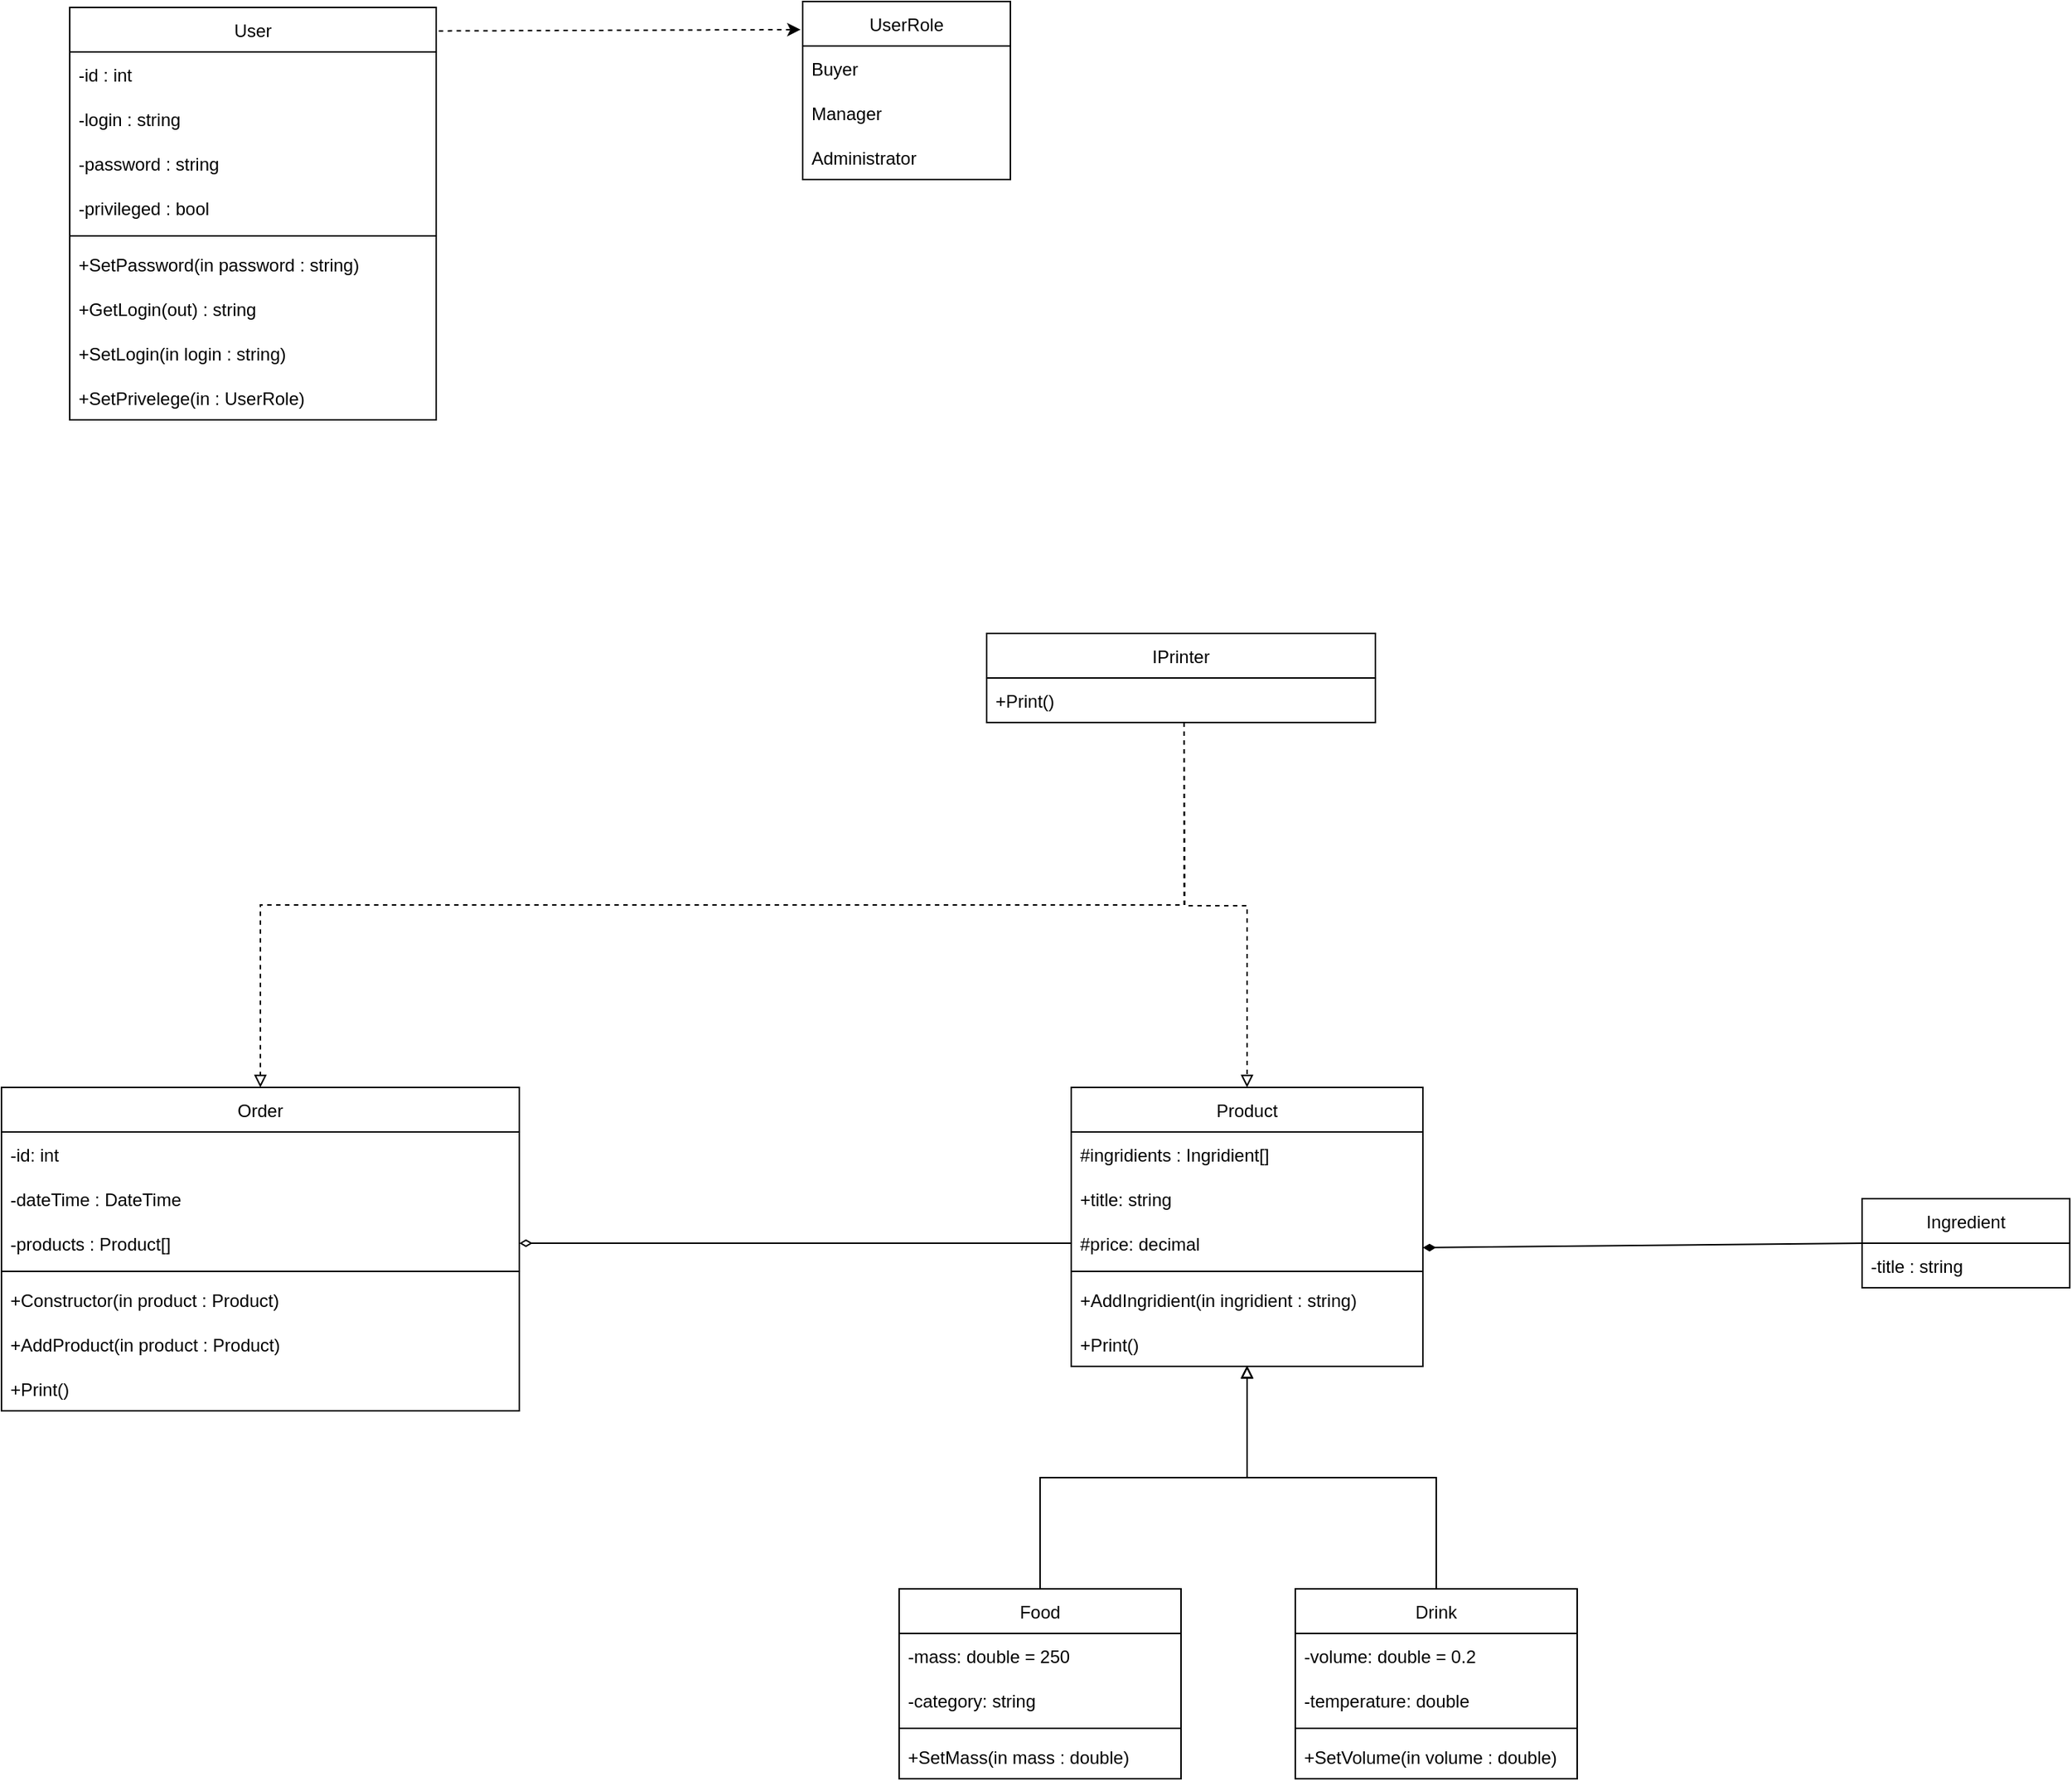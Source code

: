 <mxfile version="17.1.3" type="device"><diagram id="C5RBs43oDa-KdzZeNtuy" name="Page-1"><mxGraphModel dx="2222" dy="1994" grid="0" gridSize="10" guides="1" tooltips="1" connect="1" arrows="1" fold="1" page="0" pageScale="1" pageWidth="827" pageHeight="1169" math="0" shadow="0"><root><mxCell id="WIyWlLk6GJQsqaUBKTNV-0"/><mxCell id="WIyWlLk6GJQsqaUBKTNV-1" parent="WIyWlLk6GJQsqaUBKTNV-0"/><mxCell id="8p385hY2u5o383QKWXhS-0" value="Product" style="swimlane;fontStyle=0;childLayout=stackLayout;horizontal=1;startSize=30;horizontalStack=0;resizeParent=1;resizeParentMax=0;resizeLast=0;collapsible=1;marginBottom=0;" vertex="1" parent="WIyWlLk6GJQsqaUBKTNV-1"><mxGeometry x="296" y="-98" width="237" height="188" as="geometry"/></mxCell><mxCell id="8p385hY2u5o383QKWXhS-35" value="#ingridients : Ingridient[]" style="text;strokeColor=none;fillColor=none;align=left;verticalAlign=middle;spacingLeft=4;spacingRight=4;overflow=hidden;points=[[0,0.5],[1,0.5]];portConstraint=eastwest;rotatable=0;" vertex="1" parent="8p385hY2u5o383QKWXhS-0"><mxGeometry y="30" width="237" height="30" as="geometry"/></mxCell><mxCell id="8p385hY2u5o383QKWXhS-1" value="+title: string" style="text;strokeColor=none;fillColor=none;align=left;verticalAlign=middle;spacingLeft=4;spacingRight=4;overflow=hidden;points=[[0,0.5],[1,0.5]];portConstraint=eastwest;rotatable=0;" vertex="1" parent="8p385hY2u5o383QKWXhS-0"><mxGeometry y="60" width="237" height="30" as="geometry"/></mxCell><mxCell id="8p385hY2u5o383QKWXhS-2" value="#price: decimal" style="text;strokeColor=none;fillColor=none;align=left;verticalAlign=middle;spacingLeft=4;spacingRight=4;overflow=hidden;points=[[0,0.5],[1,0.5]];portConstraint=eastwest;rotatable=0;" vertex="1" parent="8p385hY2u5o383QKWXhS-0"><mxGeometry y="90" width="237" height="30" as="geometry"/></mxCell><mxCell id="8p385hY2u5o383QKWXhS-80" value="" style="line;strokeWidth=1;fillColor=none;align=left;verticalAlign=middle;spacingTop=-1;spacingLeft=3;spacingRight=3;rotatable=0;labelPosition=right;points=[];portConstraint=eastwest;rounded=0;" vertex="1" parent="8p385hY2u5o383QKWXhS-0"><mxGeometry y="120" width="237" height="8" as="geometry"/></mxCell><mxCell id="8p385hY2u5o383QKWXhS-38" value="+AddIngridient(in ingridient : string)" style="text;strokeColor=none;fillColor=none;align=left;verticalAlign=middle;spacingLeft=4;spacingRight=4;overflow=hidden;points=[[0,0.5],[1,0.5]];portConstraint=eastwest;rotatable=0;" vertex="1" parent="8p385hY2u5o383QKWXhS-0"><mxGeometry y="128" width="237" height="30" as="geometry"/></mxCell><mxCell id="8p385hY2u5o383QKWXhS-76" value="+Print()" style="text;strokeColor=none;fillColor=none;align=left;verticalAlign=middle;spacingLeft=4;spacingRight=4;overflow=hidden;points=[[0,0.5],[1,0.5]];portConstraint=eastwest;rotatable=0;" vertex="1" parent="8p385hY2u5o383QKWXhS-0"><mxGeometry y="158" width="237" height="30" as="geometry"/></mxCell><mxCell id="8p385hY2u5o383QKWXhS-4" value="Food" style="swimlane;fontStyle=0;childLayout=stackLayout;horizontal=1;startSize=30;horizontalStack=0;resizeParent=1;resizeParentMax=0;resizeLast=0;collapsible=1;marginBottom=0;" vertex="1" parent="WIyWlLk6GJQsqaUBKTNV-1"><mxGeometry x="180" y="240" width="190" height="128" as="geometry"/></mxCell><mxCell id="8p385hY2u5o383QKWXhS-5" value="-mass: double = 250" style="text;strokeColor=none;fillColor=none;align=left;verticalAlign=middle;spacingLeft=4;spacingRight=4;overflow=hidden;points=[[0,0.5],[1,0.5]];portConstraint=eastwest;rotatable=0;" vertex="1" parent="8p385hY2u5o383QKWXhS-4"><mxGeometry y="30" width="190" height="30" as="geometry"/></mxCell><mxCell id="8p385hY2u5o383QKWXhS-6" value="-category: string" style="text;strokeColor=none;fillColor=none;align=left;verticalAlign=middle;spacingLeft=4;spacingRight=4;overflow=hidden;points=[[0,0.5],[1,0.5]];portConstraint=eastwest;rotatable=0;rounded=0;" vertex="1" parent="8p385hY2u5o383QKWXhS-4"><mxGeometry y="60" width="190" height="30" as="geometry"/></mxCell><mxCell id="8p385hY2u5o383QKWXhS-81" value="" style="line;strokeWidth=1;fillColor=none;align=left;verticalAlign=middle;spacingTop=-1;spacingLeft=3;spacingRight=3;rotatable=0;labelPosition=right;points=[];portConstraint=eastwest;rounded=0;" vertex="1" parent="8p385hY2u5o383QKWXhS-4"><mxGeometry y="90" width="190" height="8" as="geometry"/></mxCell><mxCell id="8p385hY2u5o383QKWXhS-17" value="+SetMass(in mass : double) " style="text;strokeColor=none;fillColor=none;align=left;verticalAlign=middle;spacingLeft=4;spacingRight=4;overflow=hidden;points=[[0,0.5],[1,0.5]];portConstraint=eastwest;rotatable=0;" vertex="1" parent="8p385hY2u5o383QKWXhS-4"><mxGeometry y="98" width="190" height="30" as="geometry"/></mxCell><mxCell id="8p385hY2u5o383QKWXhS-9" value="Drink" style="swimlane;fontStyle=0;childLayout=stackLayout;horizontal=1;startSize=30;horizontalStack=0;resizeParent=1;resizeParentMax=0;resizeLast=0;collapsible=1;marginBottom=0;" vertex="1" parent="WIyWlLk6GJQsqaUBKTNV-1"><mxGeometry x="447" y="240" width="190" height="128" as="geometry"/></mxCell><mxCell id="8p385hY2u5o383QKWXhS-10" value="-volume: double = 0.2" style="text;strokeColor=none;fillColor=none;align=left;verticalAlign=middle;spacingLeft=4;spacingRight=4;overflow=hidden;points=[[0,0.5],[1,0.5]];portConstraint=eastwest;rotatable=0;" vertex="1" parent="8p385hY2u5o383QKWXhS-9"><mxGeometry y="30" width="190" height="30" as="geometry"/></mxCell><mxCell id="8p385hY2u5o383QKWXhS-12" value="-temperature: double" style="text;strokeColor=none;fillColor=none;align=left;verticalAlign=middle;spacingLeft=4;spacingRight=4;overflow=hidden;points=[[0,0.5],[1,0.5]];portConstraint=eastwest;rotatable=0;" vertex="1" parent="8p385hY2u5o383QKWXhS-9"><mxGeometry y="60" width="190" height="30" as="geometry"/></mxCell><mxCell id="8p385hY2u5o383QKWXhS-82" value="" style="line;strokeWidth=1;fillColor=none;align=left;verticalAlign=middle;spacingTop=-1;spacingLeft=3;spacingRight=3;rotatable=0;labelPosition=right;points=[];portConstraint=eastwest;rounded=0;" vertex="1" parent="8p385hY2u5o383QKWXhS-9"><mxGeometry y="90" width="190" height="8" as="geometry"/></mxCell><mxCell id="8p385hY2u5o383QKWXhS-20" value="+SetVolume(in volume : double)" style="text;strokeColor=none;fillColor=none;align=left;verticalAlign=middle;spacingLeft=4;spacingRight=4;overflow=hidden;points=[[0,0.5],[1,0.5]];portConstraint=eastwest;rotatable=0;" vertex="1" parent="8p385hY2u5o383QKWXhS-9"><mxGeometry y="98" width="190" height="30" as="geometry"/></mxCell><mxCell id="8p385hY2u5o383QKWXhS-14" value="" style="endArrow=block;html=1;rounded=0;endFill=0;exitX=0.5;exitY=0;exitDx=0;exitDy=0;edgeStyle=orthogonalEdgeStyle;entryX=0.5;entryY=0.978;entryDx=0;entryDy=0;entryPerimeter=0;" edge="1" parent="WIyWlLk6GJQsqaUBKTNV-1" source="8p385hY2u5o383QKWXhS-9" target="8p385hY2u5o383QKWXhS-76"><mxGeometry width="50" height="50" relative="1" as="geometry"><mxPoint x="330" y="510" as="sourcePoint"/><mxPoint x="414" y="119" as="targetPoint"/></mxGeometry></mxCell><mxCell id="8p385hY2u5o383QKWXhS-15" value="" style="endArrow=block;html=1;rounded=0;endFill=0;exitX=0.5;exitY=0;exitDx=0;exitDy=0;edgeStyle=orthogonalEdgeStyle;entryX=0.5;entryY=0.993;entryDx=0;entryDy=0;entryPerimeter=0;" edge="1" parent="WIyWlLk6GJQsqaUBKTNV-1" source="8p385hY2u5o383QKWXhS-4" target="8p385hY2u5o383QKWXhS-76"><mxGeometry width="50" height="50" relative="1" as="geometry"><mxPoint x="240" y="165" as="sourcePoint"/><mxPoint x="414" y="110" as="targetPoint"/></mxGeometry></mxCell><mxCell id="8p385hY2u5o383QKWXhS-22" value="Order" style="swimlane;fontStyle=0;childLayout=stackLayout;horizontal=1;startSize=30;horizontalStack=0;resizeParent=1;resizeParentMax=0;resizeLast=0;collapsible=1;marginBottom=0;rounded=0;strokeColor=default;fillColor=none;" vertex="1" parent="WIyWlLk6GJQsqaUBKTNV-1"><mxGeometry x="-425" y="-98" width="349" height="218" as="geometry"/></mxCell><mxCell id="8p385hY2u5o383QKWXhS-26" value="-id: int" style="text;strokeColor=none;fillColor=none;align=left;verticalAlign=middle;spacingLeft=4;spacingRight=4;overflow=hidden;points=[[0,0.5],[1,0.5]];portConstraint=eastwest;rotatable=0;rounded=0;" vertex="1" parent="8p385hY2u5o383QKWXhS-22"><mxGeometry y="30" width="349" height="30" as="geometry"/></mxCell><mxCell id="8p385hY2u5o383QKWXhS-27" value="-dateTime : DateTime" style="text;strokeColor=none;fillColor=none;align=left;verticalAlign=middle;spacingLeft=4;spacingRight=4;overflow=hidden;points=[[0,0.5],[1,0.5]];portConstraint=eastwest;rotatable=0;rounded=0;" vertex="1" parent="8p385hY2u5o383QKWXhS-22"><mxGeometry y="60" width="349" height="30" as="geometry"/></mxCell><mxCell id="8p385hY2u5o383QKWXhS-28" value="-products : Product[]" style="text;strokeColor=none;fillColor=none;align=left;verticalAlign=middle;spacingLeft=4;spacingRight=4;overflow=hidden;points=[[0,0.5],[1,0.5]];portConstraint=eastwest;rotatable=0;rounded=0;" vertex="1" parent="8p385hY2u5o383QKWXhS-22"><mxGeometry y="90" width="349" height="30" as="geometry"/></mxCell><mxCell id="8p385hY2u5o383QKWXhS-79" value="" style="line;strokeWidth=1;fillColor=none;align=left;verticalAlign=middle;spacingTop=-1;spacingLeft=3;spacingRight=3;rotatable=0;labelPosition=right;points=[];portConstraint=eastwest;rounded=0;" vertex="1" parent="8p385hY2u5o383QKWXhS-22"><mxGeometry y="120" width="349" height="8" as="geometry"/></mxCell><mxCell id="8p385hY2u5o383QKWXhS-24" value="+Constructor(in product : Product)" style="text;strokeColor=none;fillColor=none;align=left;verticalAlign=middle;spacingLeft=4;spacingRight=4;overflow=hidden;points=[[0,0.5],[1,0.5]];portConstraint=eastwest;rotatable=0;rounded=0;" vertex="1" parent="8p385hY2u5o383QKWXhS-22"><mxGeometry y="128" width="349" height="30" as="geometry"/></mxCell><mxCell id="8p385hY2u5o383QKWXhS-25" value="+AddProduct(in product : Product) " style="text;strokeColor=none;fillColor=none;align=left;verticalAlign=middle;spacingLeft=4;spacingRight=4;overflow=hidden;points=[[0,0.5],[1,0.5]];portConstraint=eastwest;rotatable=0;rounded=0;" vertex="1" parent="8p385hY2u5o383QKWXhS-22"><mxGeometry y="158" width="349" height="30" as="geometry"/></mxCell><mxCell id="8p385hY2u5o383QKWXhS-78" value="+Print()" style="text;strokeColor=none;fillColor=none;align=left;verticalAlign=middle;spacingLeft=4;spacingRight=4;overflow=hidden;points=[[0,0.5],[1,0.5]];portConstraint=eastwest;rotatable=0;" vertex="1" parent="8p385hY2u5o383QKWXhS-22"><mxGeometry y="188" width="349" height="30" as="geometry"/></mxCell><mxCell id="8p385hY2u5o383QKWXhS-30" value="" style="endArrow=none;html=1;rounded=0;endFill=0;exitX=1;exitY=0.5;exitDx=0;exitDy=0;entryX=0;entryY=0.5;entryDx=0;entryDy=0;startArrow=diamondThin;startFill=0;" edge="1" parent="WIyWlLk6GJQsqaUBKTNV-1" source="8p385hY2u5o383QKWXhS-28" target="8p385hY2u5o383QKWXhS-2"><mxGeometry width="50" height="50" relative="1" as="geometry"><mxPoint x="43" y="51" as="sourcePoint"/><mxPoint x="242" y="-46" as="targetPoint"/></mxGeometry></mxCell><mxCell id="8p385hY2u5o383QKWXhS-31" value="Ingredient" style="swimlane;fontStyle=0;childLayout=stackLayout;horizontal=1;startSize=30;horizontalStack=0;resizeParent=1;resizeParentMax=0;resizeLast=0;collapsible=1;marginBottom=0;rounded=0;strokeColor=default;fillColor=none;" vertex="1" parent="WIyWlLk6GJQsqaUBKTNV-1"><mxGeometry x="829" y="-23" width="140" height="60" as="geometry"/></mxCell><mxCell id="8p385hY2u5o383QKWXhS-32" value="-title : string" style="text;strokeColor=none;fillColor=none;align=left;verticalAlign=middle;spacingLeft=4;spacingRight=4;overflow=hidden;points=[[0,0.5],[1,0.5]];portConstraint=eastwest;rotatable=0;rounded=0;" vertex="1" parent="8p385hY2u5o383QKWXhS-31"><mxGeometry y="30" width="140" height="30" as="geometry"/></mxCell><mxCell id="8p385hY2u5o383QKWXhS-36" value="" style="endArrow=none;html=1;rounded=0;endFill=0;entryX=0;entryY=0.5;entryDx=0;entryDy=0;exitX=1;exitY=0.6;exitDx=0;exitDy=0;exitPerimeter=0;startArrow=diamondThin;startFill=1;" edge="1" parent="WIyWlLk6GJQsqaUBKTNV-1" source="8p385hY2u5o383QKWXhS-2" target="8p385hY2u5o383QKWXhS-31"><mxGeometry width="50" height="50" relative="1" as="geometry"><mxPoint x="583" y="93" as="sourcePoint"/><mxPoint x="907" y="-66" as="targetPoint"/></mxGeometry></mxCell><mxCell id="8p385hY2u5o383QKWXhS-42" value="IPrinter" style="swimlane;fontStyle=0;childLayout=stackLayout;horizontal=1;startSize=30;horizontalStack=0;resizeParent=1;resizeParentMax=0;resizeLast=0;collapsible=1;marginBottom=0;rounded=0;strokeColor=default;fillColor=none;" vertex="1" parent="WIyWlLk6GJQsqaUBKTNV-1"><mxGeometry x="239" y="-404" width="262" height="60" as="geometry"/></mxCell><mxCell id="8p385hY2u5o383QKWXhS-45" value="+Print()" style="text;strokeColor=none;fillColor=none;align=left;verticalAlign=middle;spacingLeft=4;spacingRight=4;overflow=hidden;points=[[0,0.5],[1,0.5]];portConstraint=eastwest;rotatable=0;rounded=0;" vertex="1" parent="8p385hY2u5o383QKWXhS-42"><mxGeometry y="30" width="262" height="30" as="geometry"/></mxCell><mxCell id="8p385hY2u5o383QKWXhS-46" value="" style="endArrow=block;html=1;rounded=0;endFill=0;exitX=0.508;exitY=1;exitDx=0;exitDy=0;entryX=0.5;entryY=0;entryDx=0;entryDy=0;dashed=1;exitPerimeter=0;edgeStyle=orthogonalEdgeStyle;" edge="1" parent="WIyWlLk6GJQsqaUBKTNV-1" source="8p385hY2u5o383QKWXhS-45" target="8p385hY2u5o383QKWXhS-22"><mxGeometry width="50" height="50" relative="1" as="geometry"><mxPoint x="-41.0" y="-161.12" as="sourcePoint"/><mxPoint x="98.026" y="-319.0" as="targetPoint"/></mxGeometry></mxCell><mxCell id="8p385hY2u5o383QKWXhS-47" value="" style="endArrow=block;html=1;rounded=0;endFill=0;entryX=0.5;entryY=0;entryDx=0;entryDy=0;dashed=1;edgeStyle=orthogonalEdgeStyle;" edge="1" parent="WIyWlLk6GJQsqaUBKTNV-1" target="8p385hY2u5o383QKWXhS-0"><mxGeometry width="50" height="50" relative="1" as="geometry"><mxPoint x="372" y="-344" as="sourcePoint"/><mxPoint x="-240.5" y="-88" as="targetPoint"/></mxGeometry></mxCell><mxCell id="8p385hY2u5o383QKWXhS-48" value="User" style="swimlane;fontStyle=0;childLayout=stackLayout;horizontal=1;startSize=30;horizontalStack=0;resizeParent=1;resizeParentMax=0;resizeLast=0;collapsible=1;marginBottom=0;rounded=0;strokeColor=default;fillColor=none;" vertex="1" parent="WIyWlLk6GJQsqaUBKTNV-1"><mxGeometry x="-379" y="-826" width="247" height="278" as="geometry"/></mxCell><mxCell id="8p385hY2u5o383QKWXhS-49" value="-id : int" style="text;strokeColor=none;fillColor=none;align=left;verticalAlign=middle;spacingLeft=4;spacingRight=4;overflow=hidden;points=[[0,0.5],[1,0.5]];portConstraint=eastwest;rotatable=0;rounded=0;" vertex="1" parent="8p385hY2u5o383QKWXhS-48"><mxGeometry y="30" width="247" height="30" as="geometry"/></mxCell><mxCell id="8p385hY2u5o383QKWXhS-50" value="-login : string" style="text;strokeColor=none;fillColor=none;align=left;verticalAlign=middle;spacingLeft=4;spacingRight=4;overflow=hidden;points=[[0,0.5],[1,0.5]];portConstraint=eastwest;rotatable=0;rounded=0;" vertex="1" parent="8p385hY2u5o383QKWXhS-48"><mxGeometry y="60" width="247" height="30" as="geometry"/></mxCell><mxCell id="8p385hY2u5o383QKWXhS-51" value="-password : string" style="text;strokeColor=none;fillColor=none;align=left;verticalAlign=middle;spacingLeft=4;spacingRight=4;overflow=hidden;points=[[0,0.5],[1,0.5]];portConstraint=eastwest;rotatable=0;rounded=0;" vertex="1" parent="8p385hY2u5o383QKWXhS-48"><mxGeometry y="90" width="247" height="30" as="geometry"/></mxCell><mxCell id="8p385hY2u5o383QKWXhS-57" value="-privileged : bool" style="text;strokeColor=none;fillColor=none;align=left;verticalAlign=middle;spacingLeft=4;spacingRight=4;overflow=hidden;points=[[0,0.5],[1,0.5]];portConstraint=eastwest;rotatable=0;rounded=0;" vertex="1" parent="8p385hY2u5o383QKWXhS-48"><mxGeometry y="120" width="247" height="30" as="geometry"/></mxCell><mxCell id="8p385hY2u5o383QKWXhS-83" value="" style="line;strokeWidth=1;fillColor=none;align=left;verticalAlign=middle;spacingTop=-1;spacingLeft=3;spacingRight=3;rotatable=0;labelPosition=right;points=[];portConstraint=eastwest;rounded=0;" vertex="1" parent="8p385hY2u5o383QKWXhS-48"><mxGeometry y="150" width="247" height="8" as="geometry"/></mxCell><mxCell id="8p385hY2u5o383QKWXhS-55" value="+SetPassword(in password : string)" style="text;strokeColor=none;fillColor=none;align=left;verticalAlign=middle;spacingLeft=4;spacingRight=4;overflow=hidden;points=[[0,0.5],[1,0.5]];portConstraint=eastwest;rotatable=0;rounded=0;" vertex="1" parent="8p385hY2u5o383QKWXhS-48"><mxGeometry y="158" width="247" height="30" as="geometry"/></mxCell><mxCell id="8p385hY2u5o383QKWXhS-54" value="+GetLogin(out) : string" style="text;strokeColor=none;fillColor=none;align=left;verticalAlign=middle;spacingLeft=4;spacingRight=4;overflow=hidden;points=[[0,0.5],[1,0.5]];portConstraint=eastwest;rotatable=0;rounded=0;" vertex="1" parent="8p385hY2u5o383QKWXhS-48"><mxGeometry y="188" width="247" height="30" as="geometry"/></mxCell><mxCell id="8p385hY2u5o383QKWXhS-53" value="+SetLogin(in login : string)" style="text;strokeColor=none;fillColor=none;align=left;verticalAlign=middle;spacingLeft=4;spacingRight=4;overflow=hidden;points=[[0,0.5],[1,0.5]];portConstraint=eastwest;rotatable=0;rounded=0;" vertex="1" parent="8p385hY2u5o383QKWXhS-48"><mxGeometry y="218" width="247" height="30" as="geometry"/></mxCell><mxCell id="8p385hY2u5o383QKWXhS-52" value="+SetPrivelege(in : UserRole)" style="text;strokeColor=none;fillColor=none;align=left;verticalAlign=middle;spacingLeft=4;spacingRight=4;overflow=hidden;points=[[0,0.5],[1,0.5]];portConstraint=eastwest;rotatable=0;rounded=0;" vertex="1" parent="8p385hY2u5o383QKWXhS-48"><mxGeometry y="248" width="247" height="30" as="geometry"/></mxCell><mxCell id="8p385hY2u5o383QKWXhS-58" value="UserRole" style="swimlane;fontStyle=0;childLayout=stackLayout;horizontal=1;startSize=30;horizontalStack=0;resizeParent=1;resizeParentMax=0;resizeLast=0;collapsible=1;marginBottom=0;rounded=0;strokeColor=default;fillColor=none;" vertex="1" parent="WIyWlLk6GJQsqaUBKTNV-1"><mxGeometry x="115" y="-830" width="140" height="120" as="geometry"/></mxCell><mxCell id="8p385hY2u5o383QKWXhS-59" value="Buyer" style="text;strokeColor=none;fillColor=none;align=left;verticalAlign=middle;spacingLeft=4;spacingRight=4;overflow=hidden;points=[[0,0.5],[1,0.5]];portConstraint=eastwest;rotatable=0;rounded=0;" vertex="1" parent="8p385hY2u5o383QKWXhS-58"><mxGeometry y="30" width="140" height="30" as="geometry"/></mxCell><mxCell id="8p385hY2u5o383QKWXhS-60" value="Manager" style="text;strokeColor=none;fillColor=none;align=left;verticalAlign=middle;spacingLeft=4;spacingRight=4;overflow=hidden;points=[[0,0.5],[1,0.5]];portConstraint=eastwest;rotatable=0;rounded=0;" vertex="1" parent="8p385hY2u5o383QKWXhS-58"><mxGeometry y="60" width="140" height="30" as="geometry"/></mxCell><mxCell id="8p385hY2u5o383QKWXhS-61" value="Administrator" style="text;strokeColor=none;fillColor=none;align=left;verticalAlign=middle;spacingLeft=4;spacingRight=4;overflow=hidden;points=[[0,0.5],[1,0.5]];portConstraint=eastwest;rotatable=0;rounded=0;" vertex="1" parent="8p385hY2u5o383QKWXhS-58"><mxGeometry y="90" width="140" height="30" as="geometry"/></mxCell><mxCell id="8p385hY2u5o383QKWXhS-63" value="" style="endArrow=classic;html=1;rounded=0;entryX=-0.01;entryY=0.158;entryDx=0;entryDy=0;entryPerimeter=0;exitX=1.007;exitY=0.057;exitDx=0;exitDy=0;exitPerimeter=0;endFill=1;dashed=1;" edge="1" parent="WIyWlLk6GJQsqaUBKTNV-1" source="8p385hY2u5o383QKWXhS-48" target="8p385hY2u5o383QKWXhS-58"><mxGeometry width="50" height="50" relative="1" as="geometry"><mxPoint x="-104" y="-656" as="sourcePoint"/><mxPoint x="-54" y="-706" as="targetPoint"/></mxGeometry></mxCell></root></mxGraphModel></diagram></mxfile>